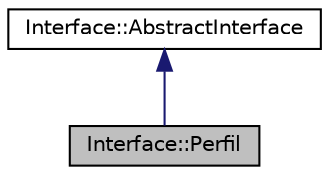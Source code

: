 digraph "Interface::Perfil"
{
  edge [fontname="Helvetica",fontsize="10",labelfontname="Helvetica",labelfontsize="10"];
  node [fontname="Helvetica",fontsize="10",shape=record];
  Node0 [label="Interface::Perfil",height=0.2,width=0.4,color="black", fillcolor="grey75", style="filled", fontcolor="black"];
  Node1 -> Node0 [dir="back",color="midnightblue",fontsize="10",style="solid",fontname="Helvetica"];
  Node1 [label="Interface::AbstractInterface",height=0.2,width=0.4,color="black", fillcolor="white", style="filled",URL="$class_interface_1_1_abstract_interface.html"];
}
